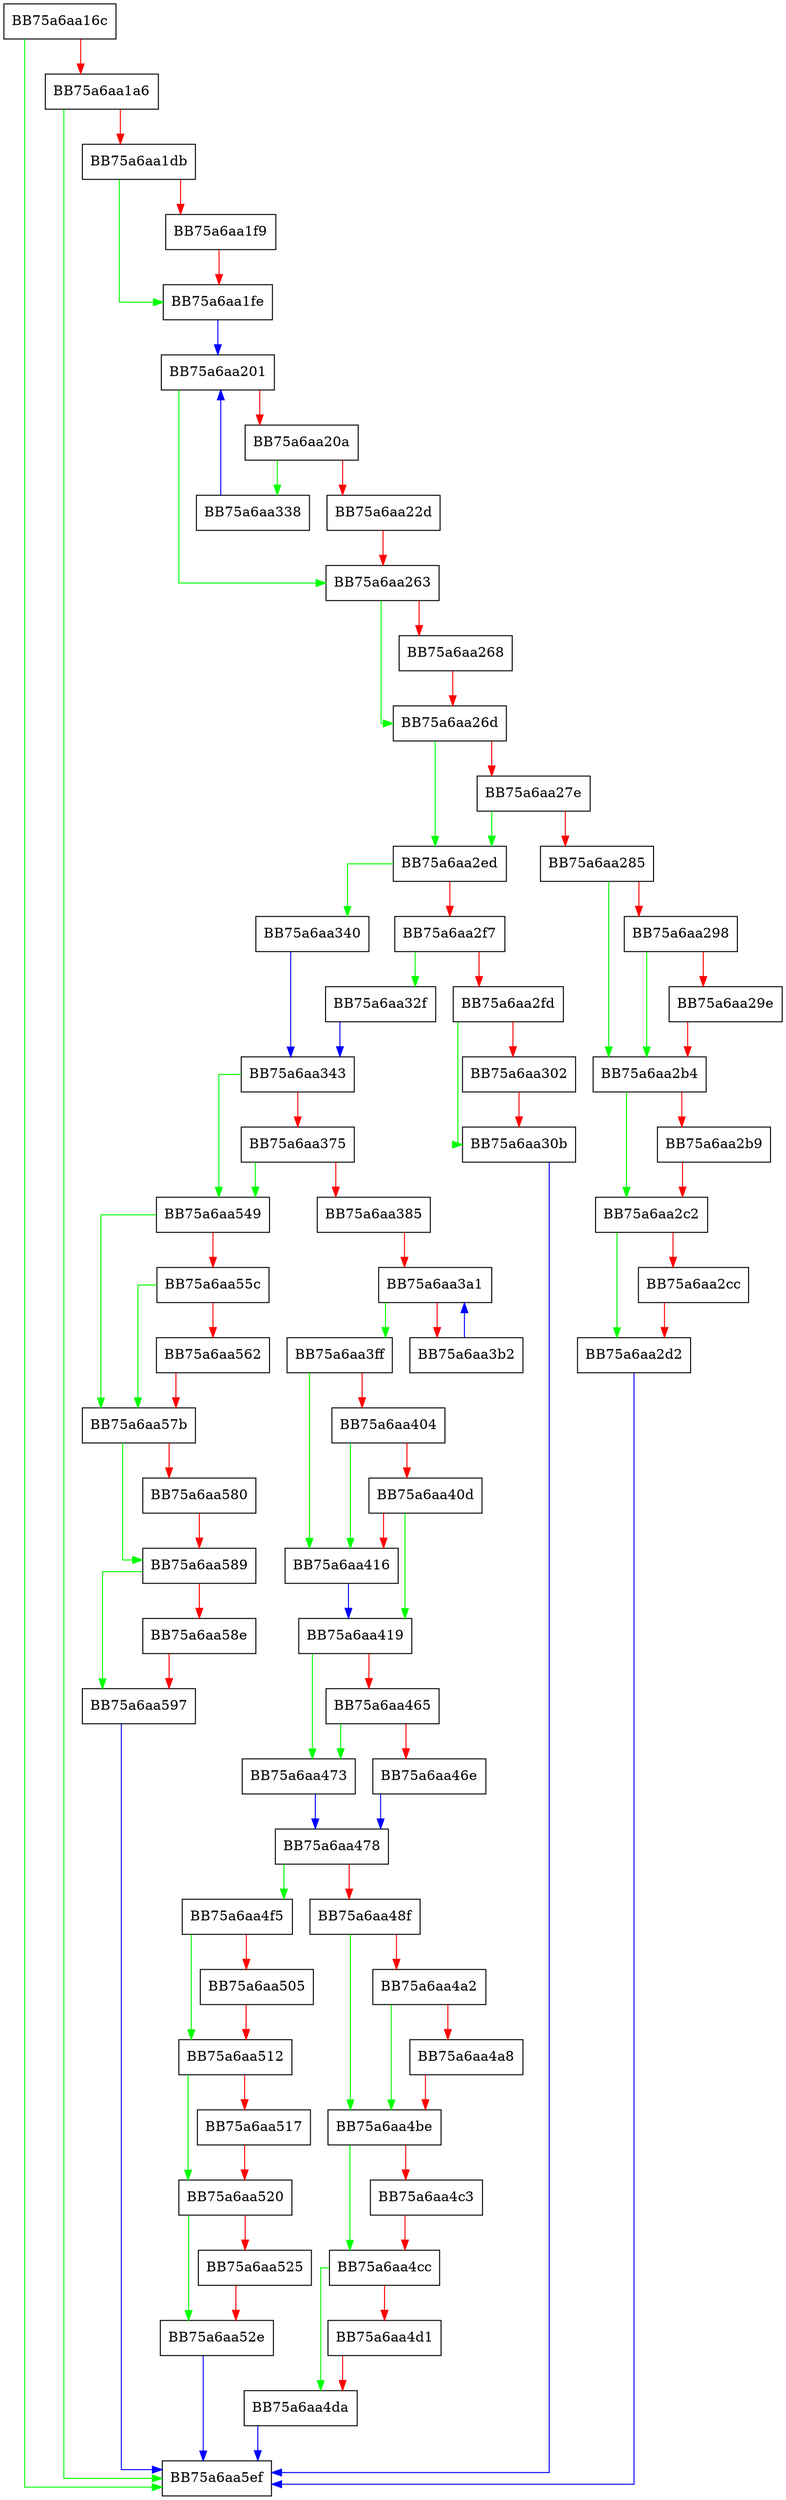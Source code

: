 digraph SendWebfileThreatSpynet {
  node [shape="box"];
  graph [splines=ortho];
  BB75a6aa16c -> BB75a6aa5ef [color="green"];
  BB75a6aa16c -> BB75a6aa1a6 [color="red"];
  BB75a6aa1a6 -> BB75a6aa5ef [color="green"];
  BB75a6aa1a6 -> BB75a6aa1db [color="red"];
  BB75a6aa1db -> BB75a6aa1fe [color="green"];
  BB75a6aa1db -> BB75a6aa1f9 [color="red"];
  BB75a6aa1f9 -> BB75a6aa1fe [color="red"];
  BB75a6aa1fe -> BB75a6aa201 [color="blue"];
  BB75a6aa201 -> BB75a6aa263 [color="green"];
  BB75a6aa201 -> BB75a6aa20a [color="red"];
  BB75a6aa20a -> BB75a6aa338 [color="green"];
  BB75a6aa20a -> BB75a6aa22d [color="red"];
  BB75a6aa22d -> BB75a6aa263 [color="red"];
  BB75a6aa263 -> BB75a6aa26d [color="green"];
  BB75a6aa263 -> BB75a6aa268 [color="red"];
  BB75a6aa268 -> BB75a6aa26d [color="red"];
  BB75a6aa26d -> BB75a6aa2ed [color="green"];
  BB75a6aa26d -> BB75a6aa27e [color="red"];
  BB75a6aa27e -> BB75a6aa2ed [color="green"];
  BB75a6aa27e -> BB75a6aa285 [color="red"];
  BB75a6aa285 -> BB75a6aa2b4 [color="green"];
  BB75a6aa285 -> BB75a6aa298 [color="red"];
  BB75a6aa298 -> BB75a6aa2b4 [color="green"];
  BB75a6aa298 -> BB75a6aa29e [color="red"];
  BB75a6aa29e -> BB75a6aa2b4 [color="red"];
  BB75a6aa2b4 -> BB75a6aa2c2 [color="green"];
  BB75a6aa2b4 -> BB75a6aa2b9 [color="red"];
  BB75a6aa2b9 -> BB75a6aa2c2 [color="red"];
  BB75a6aa2c2 -> BB75a6aa2d2 [color="green"];
  BB75a6aa2c2 -> BB75a6aa2cc [color="red"];
  BB75a6aa2cc -> BB75a6aa2d2 [color="red"];
  BB75a6aa2d2 -> BB75a6aa5ef [color="blue"];
  BB75a6aa2ed -> BB75a6aa340 [color="green"];
  BB75a6aa2ed -> BB75a6aa2f7 [color="red"];
  BB75a6aa2f7 -> BB75a6aa32f [color="green"];
  BB75a6aa2f7 -> BB75a6aa2fd [color="red"];
  BB75a6aa2fd -> BB75a6aa30b [color="green"];
  BB75a6aa2fd -> BB75a6aa302 [color="red"];
  BB75a6aa302 -> BB75a6aa30b [color="red"];
  BB75a6aa30b -> BB75a6aa5ef [color="blue"];
  BB75a6aa32f -> BB75a6aa343 [color="blue"];
  BB75a6aa338 -> BB75a6aa201 [color="blue"];
  BB75a6aa340 -> BB75a6aa343 [color="blue"];
  BB75a6aa343 -> BB75a6aa549 [color="green"];
  BB75a6aa343 -> BB75a6aa375 [color="red"];
  BB75a6aa375 -> BB75a6aa549 [color="green"];
  BB75a6aa375 -> BB75a6aa385 [color="red"];
  BB75a6aa385 -> BB75a6aa3a1 [color="red"];
  BB75a6aa3a1 -> BB75a6aa3ff [color="green"];
  BB75a6aa3a1 -> BB75a6aa3b2 [color="red"];
  BB75a6aa3b2 -> BB75a6aa3a1 [color="blue"];
  BB75a6aa3ff -> BB75a6aa416 [color="green"];
  BB75a6aa3ff -> BB75a6aa404 [color="red"];
  BB75a6aa404 -> BB75a6aa416 [color="green"];
  BB75a6aa404 -> BB75a6aa40d [color="red"];
  BB75a6aa40d -> BB75a6aa419 [color="green"];
  BB75a6aa40d -> BB75a6aa416 [color="red"];
  BB75a6aa416 -> BB75a6aa419 [color="blue"];
  BB75a6aa419 -> BB75a6aa473 [color="green"];
  BB75a6aa419 -> BB75a6aa465 [color="red"];
  BB75a6aa465 -> BB75a6aa473 [color="green"];
  BB75a6aa465 -> BB75a6aa46e [color="red"];
  BB75a6aa46e -> BB75a6aa478 [color="blue"];
  BB75a6aa473 -> BB75a6aa478 [color="blue"];
  BB75a6aa478 -> BB75a6aa4f5 [color="green"];
  BB75a6aa478 -> BB75a6aa48f [color="red"];
  BB75a6aa48f -> BB75a6aa4be [color="green"];
  BB75a6aa48f -> BB75a6aa4a2 [color="red"];
  BB75a6aa4a2 -> BB75a6aa4be [color="green"];
  BB75a6aa4a2 -> BB75a6aa4a8 [color="red"];
  BB75a6aa4a8 -> BB75a6aa4be [color="red"];
  BB75a6aa4be -> BB75a6aa4cc [color="green"];
  BB75a6aa4be -> BB75a6aa4c3 [color="red"];
  BB75a6aa4c3 -> BB75a6aa4cc [color="red"];
  BB75a6aa4cc -> BB75a6aa4da [color="green"];
  BB75a6aa4cc -> BB75a6aa4d1 [color="red"];
  BB75a6aa4d1 -> BB75a6aa4da [color="red"];
  BB75a6aa4da -> BB75a6aa5ef [color="blue"];
  BB75a6aa4f5 -> BB75a6aa512 [color="green"];
  BB75a6aa4f5 -> BB75a6aa505 [color="red"];
  BB75a6aa505 -> BB75a6aa512 [color="red"];
  BB75a6aa512 -> BB75a6aa520 [color="green"];
  BB75a6aa512 -> BB75a6aa517 [color="red"];
  BB75a6aa517 -> BB75a6aa520 [color="red"];
  BB75a6aa520 -> BB75a6aa52e [color="green"];
  BB75a6aa520 -> BB75a6aa525 [color="red"];
  BB75a6aa525 -> BB75a6aa52e [color="red"];
  BB75a6aa52e -> BB75a6aa5ef [color="blue"];
  BB75a6aa549 -> BB75a6aa57b [color="green"];
  BB75a6aa549 -> BB75a6aa55c [color="red"];
  BB75a6aa55c -> BB75a6aa57b [color="green"];
  BB75a6aa55c -> BB75a6aa562 [color="red"];
  BB75a6aa562 -> BB75a6aa57b [color="red"];
  BB75a6aa57b -> BB75a6aa589 [color="green"];
  BB75a6aa57b -> BB75a6aa580 [color="red"];
  BB75a6aa580 -> BB75a6aa589 [color="red"];
  BB75a6aa589 -> BB75a6aa597 [color="green"];
  BB75a6aa589 -> BB75a6aa58e [color="red"];
  BB75a6aa58e -> BB75a6aa597 [color="red"];
  BB75a6aa597 -> BB75a6aa5ef [color="blue"];
}